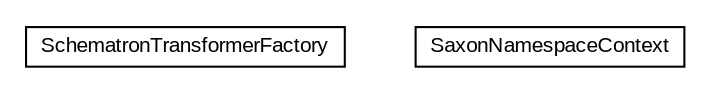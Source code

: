 #!/usr/local/bin/dot
#
# Class diagram 
# Generated by UMLGraph version 5.1 (http://www.umlgraph.org/)
#

digraph G {
	edge [fontname="arial",fontsize=10,labelfontname="arial",labelfontsize=10];
	node [fontname="arial",fontsize=10,shape=plaintext];
	nodesep=0.25;
	ranksep=0.5;
	// com.helger.schematron.saxon.SchematronTransformerFactory
	c1778 [label=<<table title="com.helger.schematron.saxon.SchematronTransformerFactory" border="0" cellborder="1" cellspacing="0" cellpadding="2" port="p" href="./SchematronTransformerFactory.html">
		<tr><td><table border="0" cellspacing="0" cellpadding="1">
<tr><td align="center" balign="center"> SchematronTransformerFactory </td></tr>
		</table></td></tr>
		</table>>, fontname="arial", fontcolor="black", fontsize=10.0];
	// com.helger.schematron.saxon.SaxonNamespaceContext
	c1779 [label=<<table title="com.helger.schematron.saxon.SaxonNamespaceContext" border="0" cellborder="1" cellspacing="0" cellpadding="2" port="p" href="./SaxonNamespaceContext.html">
		<tr><td><table border="0" cellspacing="0" cellpadding="1">
<tr><td align="center" balign="center"> SaxonNamespaceContext </td></tr>
		</table></td></tr>
		</table>>, fontname="arial", fontcolor="black", fontsize=10.0];
}

